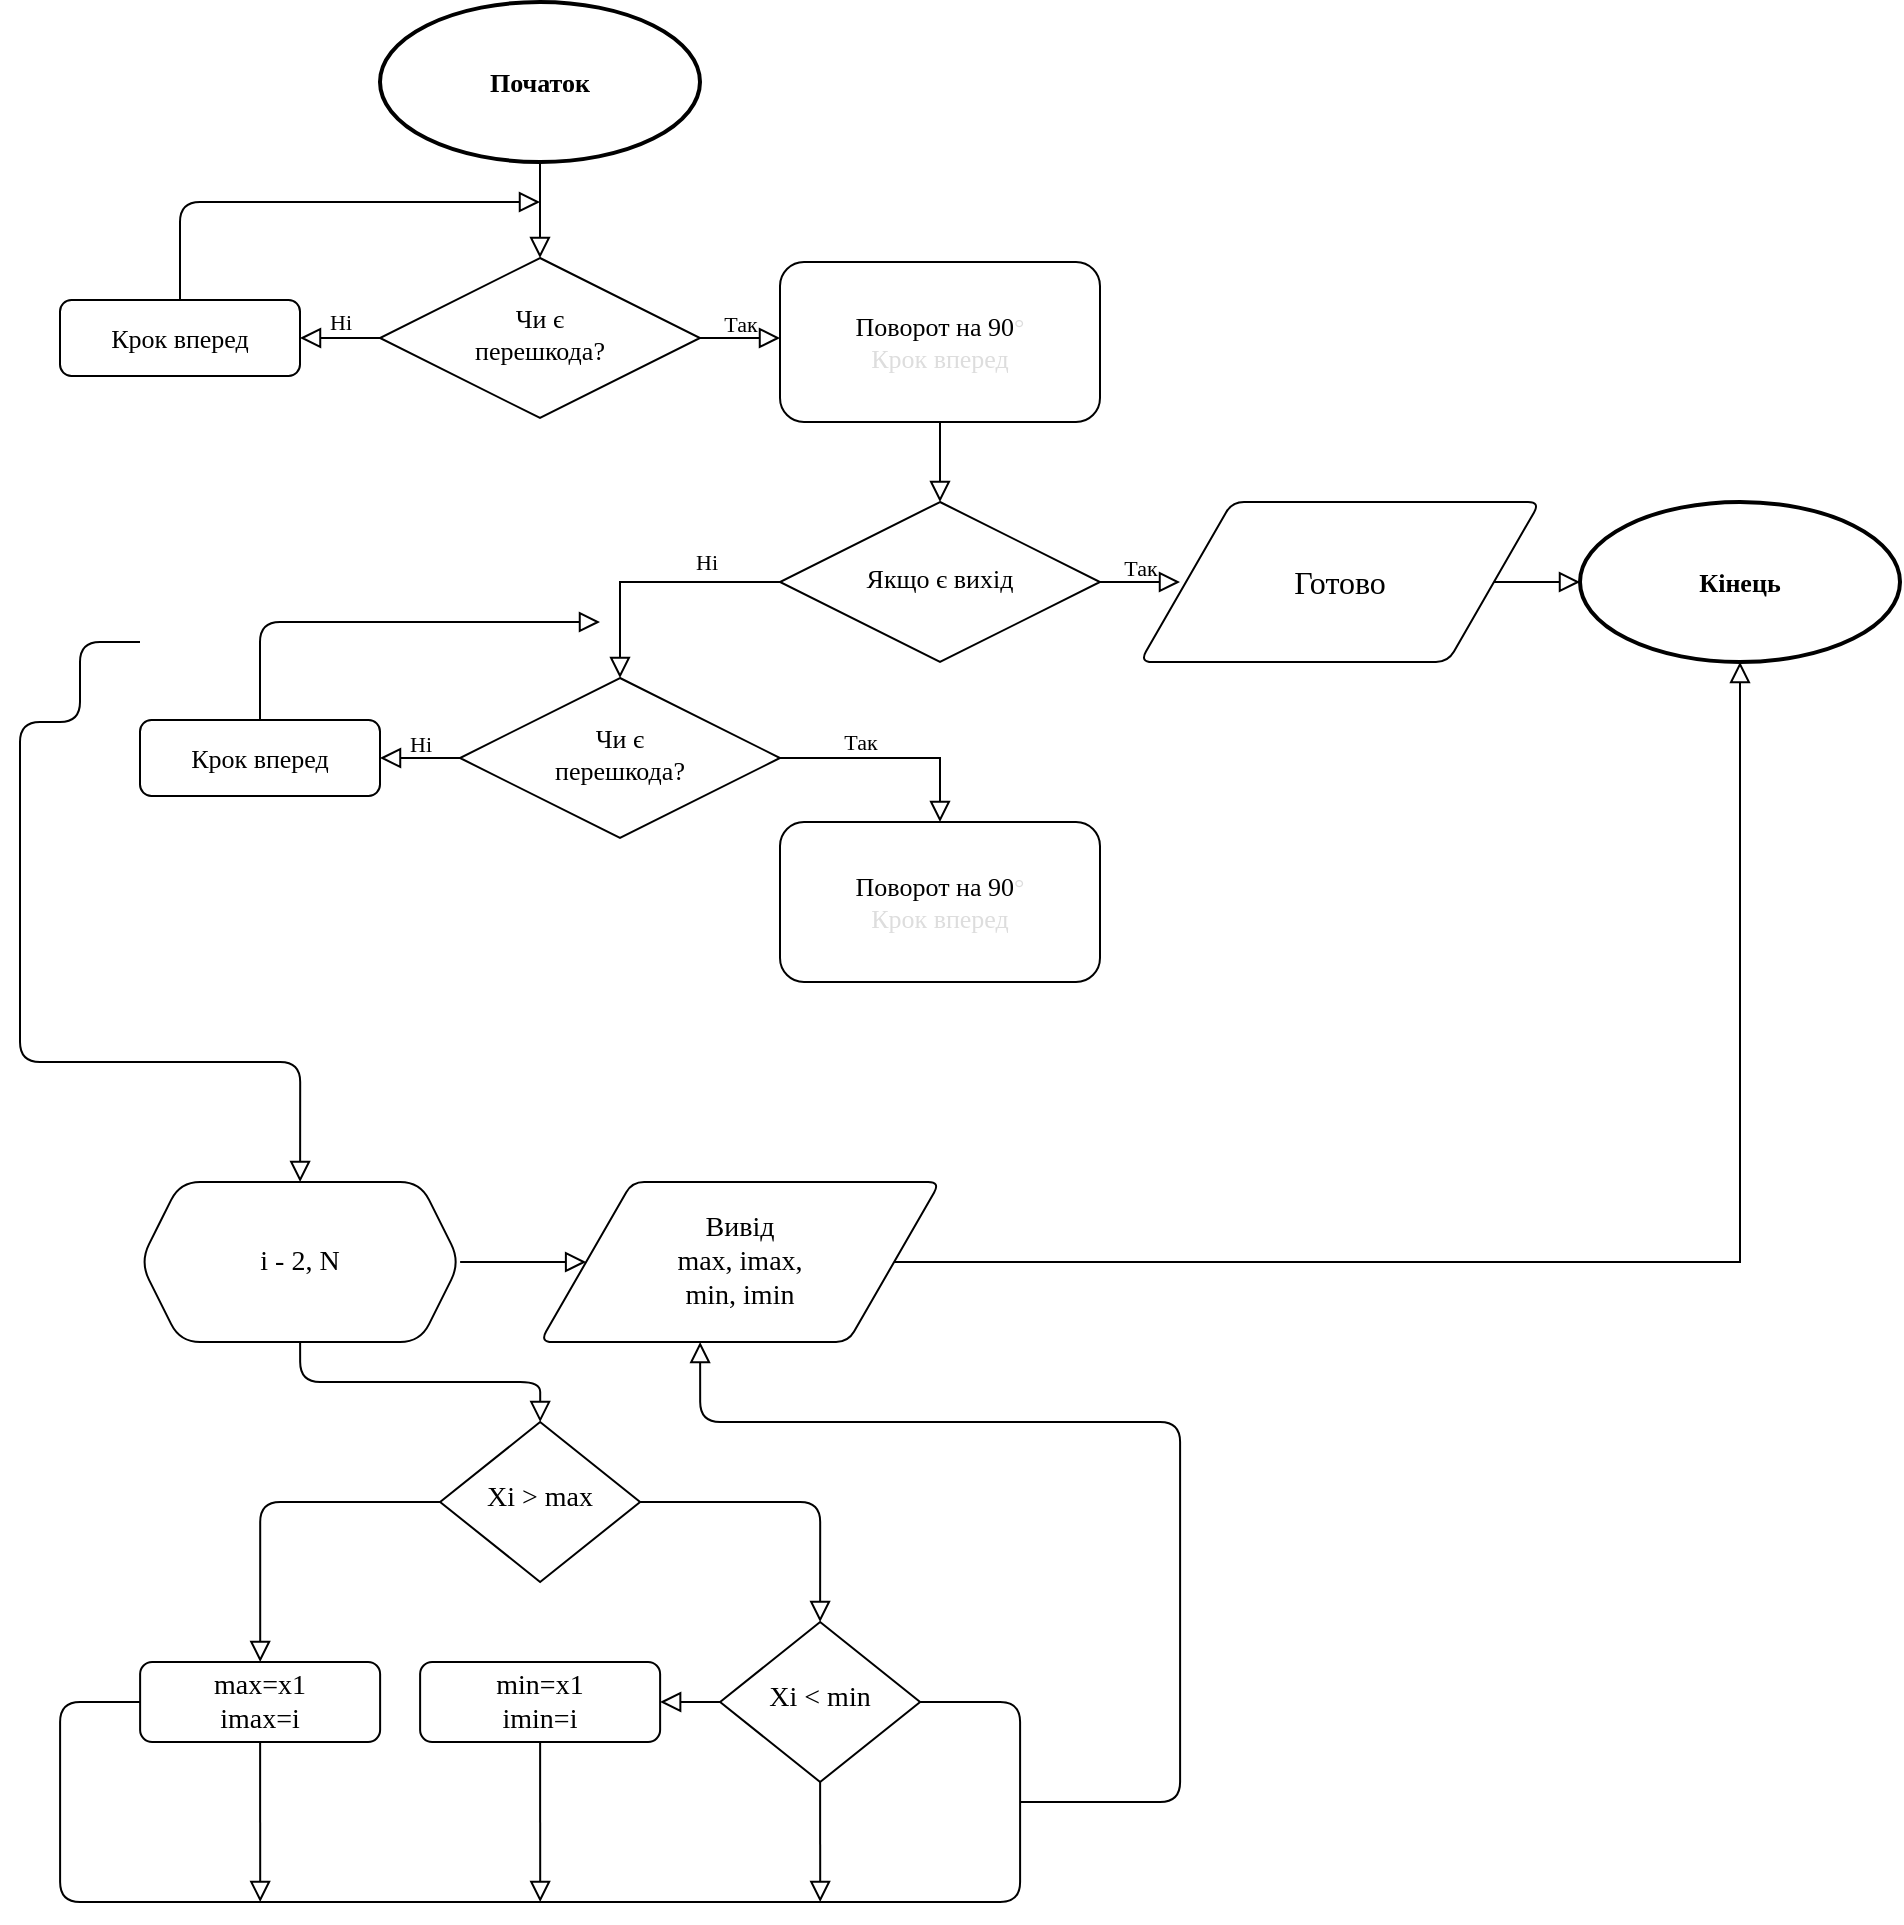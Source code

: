 <mxfile version="14.4.4" type="github">
  <diagram id="C5RBs43oDa-KdzZeNtuy" name="Page-1">
    <mxGraphModel dx="1199" dy="624" grid="1" gridSize="10" guides="1" tooltips="1" connect="1" arrows="1" fold="1" page="1" pageScale="1" pageWidth="1000" pageHeight="1000" math="0" shadow="0">
      <root>
        <mxCell id="WIyWlLk6GJQsqaUBKTNV-0" />
        <mxCell id="WIyWlLk6GJQsqaUBKTNV-1" parent="WIyWlLk6GJQsqaUBKTNV-0" />
        <mxCell id="WIyWlLk6GJQsqaUBKTNV-2" value="" style="rounded=1;html=1;jettySize=auto;orthogonalLoop=1;fontSize=11;endArrow=block;endFill=0;endSize=8;strokeWidth=1;shadow=0;labelBackgroundColor=none;edgeStyle=orthogonalEdgeStyle;entryX=0.5;entryY=0;entryDx=0;entryDy=0;" parent="WIyWlLk6GJQsqaUBKTNV-1" target="QRq6WLCsMnN_rYqQwL6p-9" edge="1">
          <mxGeometry relative="1" as="geometry">
            <mxPoint x="120" y="390" as="sourcePoint" />
            <Array as="points">
              <mxPoint x="90" y="390" />
              <mxPoint x="90" y="430" />
              <mxPoint x="60" y="430" />
              <mxPoint x="60" y="600" />
            </Array>
          </mxGeometry>
        </mxCell>
        <mxCell id="WIyWlLk6GJQsqaUBKTNV-3" value="&lt;font face=&quot;montserrat&quot; style=&quot;font-size: 13px&quot;&gt;Крок вперед&lt;/font&gt;" style="rounded=1;whiteSpace=wrap;html=1;fontSize=12;glass=0;strokeWidth=1;shadow=0;" parent="WIyWlLk6GJQsqaUBKTNV-1" vertex="1">
          <mxGeometry x="80" y="219" width="120" height="38" as="geometry" />
        </mxCell>
        <mxCell id="WIyWlLk6GJQsqaUBKTNV-4" value="" style="rounded=1;html=1;jettySize=auto;orthogonalLoop=1;fontSize=11;endArrow=block;endFill=0;endSize=8;strokeWidth=1;shadow=0;labelBackgroundColor=none;edgeStyle=orthogonalEdgeStyle;exitX=0.5;exitY=1;exitDx=0;exitDy=0;" parent="WIyWlLk6GJQsqaUBKTNV-1" source="QRq6WLCsMnN_rYqQwL6p-9" target="WIyWlLk6GJQsqaUBKTNV-10" edge="1">
          <mxGeometry y="20" relative="1" as="geometry">
            <mxPoint as="offset" />
          </mxGeometry>
        </mxCell>
        <mxCell id="WIyWlLk6GJQsqaUBKTNV-5" value="" style="edgeStyle=orthogonalEdgeStyle;rounded=0;html=1;jettySize=auto;orthogonalLoop=1;fontSize=11;endArrow=block;endFill=0;endSize=8;strokeWidth=1;shadow=0;labelBackgroundColor=none;exitX=1;exitY=0.5;exitDx=0;exitDy=0;entryX=0;entryY=0.5;entryDx=0;entryDy=0;" parent="WIyWlLk6GJQsqaUBKTNV-1" source="QRq6WLCsMnN_rYqQwL6p-9" target="QRq6WLCsMnN_rYqQwL6p-6" edge="1">
          <mxGeometry y="10" relative="1" as="geometry">
            <mxPoint as="offset" />
          </mxGeometry>
        </mxCell>
        <mxCell id="WIyWlLk6GJQsqaUBKTNV-8" value="" style="rounded=1;html=1;jettySize=auto;orthogonalLoop=1;fontSize=11;endArrow=block;endFill=0;endSize=8;strokeWidth=1;shadow=0;labelBackgroundColor=none;edgeStyle=orthogonalEdgeStyle;" parent="WIyWlLk6GJQsqaUBKTNV-1" source="WIyWlLk6GJQsqaUBKTNV-10" target="WIyWlLk6GJQsqaUBKTNV-11" edge="1">
          <mxGeometry x="-0.294" y="20" relative="1" as="geometry">
            <mxPoint as="offset" />
          </mxGeometry>
        </mxCell>
        <mxCell id="WIyWlLk6GJQsqaUBKTNV-9" value="" style="edgeStyle=orthogonalEdgeStyle;rounded=1;html=1;jettySize=auto;orthogonalLoop=1;fontSize=11;endArrow=block;endFill=0;endSize=8;strokeWidth=1;shadow=0;labelBackgroundColor=none;entryX=0.5;entryY=0;entryDx=0;entryDy=0;" parent="WIyWlLk6GJQsqaUBKTNV-1" source="WIyWlLk6GJQsqaUBKTNV-10" target="QRq6WLCsMnN_rYqQwL6p-17" edge="1">
          <mxGeometry y="10" relative="1" as="geometry">
            <mxPoint as="offset" />
          </mxGeometry>
        </mxCell>
        <mxCell id="WIyWlLk6GJQsqaUBKTNV-10" value="&lt;font face=&quot;montserrat&quot; data-font-src=&quot;https://fonts.googleapis.com/css?family=montserrat&quot; style=&quot;font-size: 14px&quot;&gt;Xi &amp;gt; max&lt;/font&gt;" style="rhombus;whiteSpace=wrap;html=1;shadow=0;fontFamily=Helvetica;fontSize=12;align=center;strokeWidth=1;spacing=6;spacingTop=-4;" parent="WIyWlLk6GJQsqaUBKTNV-1" vertex="1">
          <mxGeometry x="270.06" y="780" width="100" height="80" as="geometry" />
        </mxCell>
        <mxCell id="WIyWlLk6GJQsqaUBKTNV-11" value="&lt;font face=&quot;montserrat&quot; data-font-src=&quot;https://fonts.googleapis.com/css?family=montserrat&quot; style=&quot;font-size: 14px&quot;&gt;max=x1&lt;br&gt;imax=i&lt;br&gt;&lt;/font&gt;" style="rounded=1;whiteSpace=wrap;html=1;fontSize=12;glass=0;strokeWidth=1;shadow=0;" parent="WIyWlLk6GJQsqaUBKTNV-1" vertex="1">
          <mxGeometry x="120.06" y="900" width="120" height="40" as="geometry" />
        </mxCell>
        <mxCell id="QRq6WLCsMnN_rYqQwL6p-1" value="&lt;h4&gt;&lt;font face=&quot;montserrat&quot; data-font-src=&quot;https://fonts.googleapis.com/css?family=montserrat&quot; style=&quot;font-size: 13px&quot;&gt;Початок&lt;/font&gt;&lt;/h4&gt;" style="strokeWidth=2;html=1;shape=mxgraph.flowchart.start_1;whiteSpace=wrap;" parent="WIyWlLk6GJQsqaUBKTNV-1" vertex="1">
          <mxGeometry x="240" y="70" width="160" height="80" as="geometry" />
        </mxCell>
        <mxCell id="QRq6WLCsMnN_rYqQwL6p-3" value="" style="rounded=0;html=1;jettySize=auto;orthogonalLoop=1;fontSize=11;endArrow=block;endFill=0;endSize=8;strokeWidth=1;shadow=0;labelBackgroundColor=none;edgeStyle=orthogonalEdgeStyle;exitX=0.5;exitY=1;exitDx=0;exitDy=0;exitPerimeter=0;entryX=0.5;entryY=0;entryDx=0;entryDy=0;" parent="WIyWlLk6GJQsqaUBKTNV-1" source="QRq6WLCsMnN_rYqQwL6p-1" target="kT5KfvmVQ0m3QfQf7nbg-0" edge="1">
          <mxGeometry relative="1" as="geometry">
            <mxPoint x="390" y="190" as="sourcePoint" />
            <mxPoint x="320" y="200" as="targetPoint" />
          </mxGeometry>
        </mxCell>
        <mxCell id="QRq6WLCsMnN_rYqQwL6p-6" value="&lt;font style=&quot;font-size: 14px&quot; face=&quot;montserrat&quot; data-font-src=&quot;https://fonts.googleapis.com/css?family=montserrat&quot;&gt;Вивід&lt;br&gt;max, imax,&lt;br&gt;min, imin&lt;/font&gt;" style="shape=parallelogram;html=1;strokeWidth=1;perimeter=parallelogramPerimeter;whiteSpace=wrap;rounded=1;arcSize=12;size=0.23;" parent="WIyWlLk6GJQsqaUBKTNV-1" vertex="1">
          <mxGeometry x="320.06" y="660" width="200" height="80" as="geometry" />
        </mxCell>
        <mxCell id="QRq6WLCsMnN_rYqQwL6p-9" value="&lt;font face=&quot;montserrat&quot; data-font-src=&quot;https://fonts.googleapis.com/css?family=montserrat&quot; style=&quot;font-size: 14px&quot;&gt;i - 2, N&lt;/font&gt;" style="shape=hexagon;perimeter=hexagonPerimeter2;whiteSpace=wrap;html=1;fixedSize=1;strokeWidth=1;rounded=1;shadow=0;sketch=0;" parent="WIyWlLk6GJQsqaUBKTNV-1" vertex="1">
          <mxGeometry x="120.06" y="660" width="160" height="80" as="geometry" />
        </mxCell>
        <mxCell id="QRq6WLCsMnN_rYqQwL6p-10" value="&lt;font face=&quot;montserrat&quot; data-font-src=&quot;https://fonts.googleapis.com/css?family=montserrat&quot; style=&quot;font-size: 14px&quot;&gt;min=x1&lt;br&gt;imin=i&lt;br&gt;&lt;/font&gt;" style="rounded=1;whiteSpace=wrap;html=1;fontSize=12;glass=0;strokeWidth=1;shadow=0;" parent="WIyWlLk6GJQsqaUBKTNV-1" vertex="1">
          <mxGeometry x="260.06" y="900" width="120" height="40" as="geometry" />
        </mxCell>
        <mxCell id="QRq6WLCsMnN_rYqQwL6p-12" value="" style="edgeStyle=orthogonalEdgeStyle;rounded=0;html=1;jettySize=auto;orthogonalLoop=1;fontSize=11;endArrow=block;endFill=0;endSize=8;strokeWidth=1;shadow=0;labelBackgroundColor=none;exitX=0;exitY=0.5;exitDx=0;exitDy=0;entryX=1;entryY=0.5;entryDx=0;entryDy=0;" parent="WIyWlLk6GJQsqaUBKTNV-1" source="QRq6WLCsMnN_rYqQwL6p-17" target="QRq6WLCsMnN_rYqQwL6p-10" edge="1">
          <mxGeometry y="10" relative="1" as="geometry">
            <mxPoint as="offset" />
            <mxPoint x="420.12" y="710" as="sourcePoint" />
            <mxPoint x="500.82" y="710" as="targetPoint" />
          </mxGeometry>
        </mxCell>
        <mxCell id="QRq6WLCsMnN_rYqQwL6p-13" value="" style="edgeStyle=orthogonalEdgeStyle;html=1;jettySize=auto;orthogonalLoop=1;fontSize=11;endArrow=none;endFill=0;endSize=8;strokeWidth=1;shadow=0;labelBackgroundColor=none;exitX=0;exitY=0.5;exitDx=0;exitDy=0;entryX=1;entryY=0.5;entryDx=0;entryDy=0;rounded=1;startArrow=none;startFill=0;" parent="WIyWlLk6GJQsqaUBKTNV-1" source="WIyWlLk6GJQsqaUBKTNV-11" target="QRq6WLCsMnN_rYqQwL6p-17" edge="1">
          <mxGeometry y="10" relative="1" as="geometry">
            <mxPoint as="offset" />
            <mxPoint x="440.12" y="930.0" as="sourcePoint" />
            <mxPoint x="540.12" y="1010" as="targetPoint" />
            <Array as="points">
              <mxPoint x="80.06" y="920" />
              <mxPoint x="80.06" y="1020" />
              <mxPoint x="560.06" y="1020" />
              <mxPoint x="560.06" y="920" />
            </Array>
          </mxGeometry>
        </mxCell>
        <mxCell id="QRq6WLCsMnN_rYqQwL6p-14" value="" style="edgeStyle=orthogonalEdgeStyle;rounded=1;html=1;jettySize=auto;orthogonalLoop=1;fontSize=11;endArrow=block;endFill=0;endSize=8;strokeWidth=1;shadow=0;labelBackgroundColor=none;exitX=0.5;exitY=1;exitDx=0;exitDy=0;" parent="WIyWlLk6GJQsqaUBKTNV-1" source="QRq6WLCsMnN_rYqQwL6p-10" edge="1">
          <mxGeometry y="10" relative="1" as="geometry">
            <mxPoint as="offset" />
            <mxPoint x="330.12" y="980" as="sourcePoint" />
            <mxPoint x="320.06" y="1020" as="targetPoint" />
            <Array as="points">
              <mxPoint x="320.06" y="1020" />
            </Array>
          </mxGeometry>
        </mxCell>
        <mxCell id="QRq6WLCsMnN_rYqQwL6p-15" value="" style="edgeStyle=orthogonalEdgeStyle;rounded=1;html=1;jettySize=auto;orthogonalLoop=1;fontSize=11;endArrow=block;endFill=0;endSize=8;strokeWidth=1;shadow=0;labelBackgroundColor=none;exitX=0.5;exitY=1;exitDx=0;exitDy=0;" parent="WIyWlLk6GJQsqaUBKTNV-1" source="WIyWlLk6GJQsqaUBKTNV-11" edge="1">
          <mxGeometry y="10" relative="1" as="geometry">
            <mxPoint as="offset" />
            <mxPoint x="169.62" y="980" as="sourcePoint" />
            <mxPoint x="180.06" y="1020" as="targetPoint" />
            <Array as="points">
              <mxPoint x="180.06" y="1020" />
            </Array>
          </mxGeometry>
        </mxCell>
        <mxCell id="QRq6WLCsMnN_rYqQwL6p-16" value="" style="edgeStyle=orthogonalEdgeStyle;rounded=0;html=1;jettySize=auto;orthogonalLoop=1;fontSize=11;endArrow=block;endFill=0;endSize=8;strokeWidth=1;shadow=0;labelBackgroundColor=none;exitX=0.5;exitY=1;exitDx=0;exitDy=0;" parent="WIyWlLk6GJQsqaUBKTNV-1" source="QRq6WLCsMnN_rYqQwL6p-17" edge="1">
          <mxGeometry y="10" relative="1" as="geometry">
            <mxPoint as="offset" />
            <mxPoint x="460.12" y="950" as="sourcePoint" />
            <mxPoint x="460.06" y="1020" as="targetPoint" />
            <Array as="points">
              <mxPoint x="460.06" y="1020" />
            </Array>
          </mxGeometry>
        </mxCell>
        <mxCell id="QRq6WLCsMnN_rYqQwL6p-17" value="&lt;span style=&quot;font-family: &amp;#34;montserrat&amp;#34; ; font-size: 14px&quot;&gt;Xi &amp;lt; min&lt;/span&gt;" style="rhombus;whiteSpace=wrap;html=1;shadow=0;fontFamily=Helvetica;fontSize=12;align=center;strokeWidth=1;spacing=6;spacingTop=-4;" parent="WIyWlLk6GJQsqaUBKTNV-1" vertex="1">
          <mxGeometry x="410.06" y="880" width="100" height="80" as="geometry" />
        </mxCell>
        <mxCell id="QRq6WLCsMnN_rYqQwL6p-20" value="&lt;h4&gt;&lt;font face=&quot;montserrat&quot;&gt;&lt;span style=&quot;font-size: 13px&quot;&gt;Кінець&lt;/span&gt;&lt;/font&gt;&lt;/h4&gt;" style="strokeWidth=2;html=1;shape=mxgraph.flowchart.start_1;whiteSpace=wrap;" parent="WIyWlLk6GJQsqaUBKTNV-1" vertex="1">
          <mxGeometry x="840" y="320" width="160" height="80" as="geometry" />
        </mxCell>
        <mxCell id="QRq6WLCsMnN_rYqQwL6p-21" value="" style="edgeStyle=orthogonalEdgeStyle;rounded=0;html=1;jettySize=auto;orthogonalLoop=1;fontSize=11;endArrow=block;endFill=0;endSize=8;strokeWidth=1;shadow=0;labelBackgroundColor=none;exitX=1;exitY=0.5;exitDx=0;exitDy=0;" parent="WIyWlLk6GJQsqaUBKTNV-1" source="QRq6WLCsMnN_rYqQwL6p-6" target="QRq6WLCsMnN_rYqQwL6p-20" edge="1">
          <mxGeometry y="10" relative="1" as="geometry">
            <mxPoint as="offset" />
            <mxPoint x="310.0" y="650" as="sourcePoint" />
            <mxPoint x="370.7" y="650" as="targetPoint" />
          </mxGeometry>
        </mxCell>
        <mxCell id="QRq6WLCsMnN_rYqQwL6p-22" value="" style="edgeStyle=orthogonalEdgeStyle;rounded=1;html=1;jettySize=auto;orthogonalLoop=1;fontSize=11;endArrow=block;endFill=0;endSize=8;strokeWidth=1;shadow=0;labelBackgroundColor=none;" parent="WIyWlLk6GJQsqaUBKTNV-1" edge="1">
          <mxGeometry y="10" relative="1" as="geometry">
            <mxPoint as="offset" />
            <mxPoint x="560.06" y="970" as="sourcePoint" />
            <mxPoint x="400.06" y="740" as="targetPoint" />
            <Array as="points">
              <mxPoint x="560.06" y="970" />
              <mxPoint x="640.06" y="970" />
              <mxPoint x="640.06" y="780" />
              <mxPoint x="400.06" y="780" />
            </Array>
          </mxGeometry>
        </mxCell>
        <mxCell id="kT5KfvmVQ0m3QfQf7nbg-0" value="&lt;font face=&quot;montserrat&quot; data-font-src=&quot;https://fonts.googleapis.com/css?family=montserrat&quot; style=&quot;font-size: 13px&quot;&gt;Чи є &lt;br&gt;перешкода?&lt;/font&gt;" style="rhombus;whiteSpace=wrap;html=1;shadow=0;fontFamily=Helvetica;fontSize=12;align=center;strokeWidth=1;spacing=6;spacingTop=-4;" parent="WIyWlLk6GJQsqaUBKTNV-1" vertex="1">
          <mxGeometry x="240" y="198" width="160" height="80" as="geometry" />
        </mxCell>
        <mxCell id="kT5KfvmVQ0m3QfQf7nbg-2" value="Ні" style="rounded=0;html=1;jettySize=auto;orthogonalLoop=1;fontSize=11;endArrow=block;endFill=0;endSize=8;strokeWidth=1;shadow=0;labelBackgroundColor=none;edgeStyle=orthogonalEdgeStyle;exitX=0;exitY=0.5;exitDx=0;exitDy=0;entryX=1;entryY=0.5;entryDx=0;entryDy=0;fontFamily=montserrat;fontSource=https%3A%2F%2Ffonts.googleapis.com%2Fcss%3Ffamily%3Dmontserrat;" parent="WIyWlLk6GJQsqaUBKTNV-1" source="kT5KfvmVQ0m3QfQf7nbg-0" target="WIyWlLk6GJQsqaUBKTNV-3" edge="1">
          <mxGeometry y="-8" relative="1" as="geometry">
            <mxPoint x="330" y="170" as="sourcePoint" />
            <mxPoint x="330" y="208" as="targetPoint" />
            <mxPoint as="offset" />
          </mxGeometry>
        </mxCell>
        <mxCell id="-O6FgKp2v_EAUCKMPQ80-0" value="" style="rounded=1;html=1;jettySize=auto;orthogonalLoop=1;fontSize=11;endArrow=block;endFill=0;endSize=8;strokeWidth=1;shadow=0;labelBackgroundColor=none;edgeStyle=orthogonalEdgeStyle;exitX=0.5;exitY=0;exitDx=0;exitDy=0;" edge="1" parent="WIyWlLk6GJQsqaUBKTNV-1" source="WIyWlLk6GJQsqaUBKTNV-3">
          <mxGeometry relative="1" as="geometry">
            <mxPoint x="330" y="288" as="sourcePoint" />
            <mxPoint x="320" y="170" as="targetPoint" />
            <Array as="points">
              <mxPoint x="140" y="170" />
              <mxPoint x="320" y="170" />
            </Array>
          </mxGeometry>
        </mxCell>
        <mxCell id="-O6FgKp2v_EAUCKMPQ80-3" value="Так" style="rounded=0;html=1;jettySize=auto;orthogonalLoop=1;fontSize=11;endArrow=block;endFill=0;endSize=8;strokeWidth=1;shadow=0;labelBackgroundColor=none;edgeStyle=orthogonalEdgeStyle;exitX=1;exitY=0.5;exitDx=0;exitDy=0;fontFamily=montserrat;fontSource=https%3A%2F%2Ffonts.googleapis.com%2Fcss%3Ffamily%3Dmontserrat;" edge="1" parent="WIyWlLk6GJQsqaUBKTNV-1" source="kT5KfvmVQ0m3QfQf7nbg-0">
          <mxGeometry y="8" relative="1" as="geometry">
            <mxPoint x="250" y="248" as="sourcePoint" />
            <mxPoint x="440" y="238" as="targetPoint" />
            <mxPoint as="offset" />
          </mxGeometry>
        </mxCell>
        <mxCell id="-O6FgKp2v_EAUCKMPQ80-4" value="&lt;font face=&quot;montserrat&quot; style=&quot;font-size: 13px&quot; data-font-src=&quot;https://fonts.googleapis.com/css?family=montserrat&quot;&gt;Поворот на 90&lt;/font&gt;&lt;span style=&quot;color: rgb(221 , 221 , 221) ; text-align: left ; font-size: 13px&quot;&gt;&lt;font style=&quot;font-size: 13px&quot; face=&quot;montserrat&quot; data-font-src=&quot;https://fonts.googleapis.com/css?family=montserrat&quot;&gt;°&lt;br&gt;Крок вперед&lt;/font&gt;&lt;br&gt;&lt;/span&gt;" style="rounded=1;whiteSpace=wrap;html=1;fontSize=12;glass=0;strokeWidth=1;shadow=0;" vertex="1" parent="WIyWlLk6GJQsqaUBKTNV-1">
          <mxGeometry x="440" y="200" width="160" height="80" as="geometry" />
        </mxCell>
        <mxCell id="-O6FgKp2v_EAUCKMPQ80-5" value="&lt;font face=&quot;montserrat&quot;&gt;&lt;span style=&quot;font-size: 13px&quot;&gt;Якщо є вихід&lt;/span&gt;&lt;/font&gt;" style="rhombus;whiteSpace=wrap;html=1;shadow=0;fontFamily=Helvetica;fontSize=12;align=center;strokeWidth=1;spacing=6;spacingTop=-4;" vertex="1" parent="WIyWlLk6GJQsqaUBKTNV-1">
          <mxGeometry x="440" y="320" width="160" height="80" as="geometry" />
        </mxCell>
        <mxCell id="-O6FgKp2v_EAUCKMPQ80-6" value="Ні" style="rounded=0;html=1;jettySize=auto;orthogonalLoop=1;fontSize=11;endArrow=block;endFill=0;endSize=8;strokeWidth=1;shadow=0;labelBackgroundColor=none;edgeStyle=orthogonalEdgeStyle;exitX=0;exitY=0.5;exitDx=0;exitDy=0;fontFamily=montserrat;fontSource=https%3A%2F%2Ffonts.googleapis.com%2Fcss%3Ffamily%3Dmontserrat;entryX=0.5;entryY=0;entryDx=0;entryDy=0;" edge="1" parent="WIyWlLk6GJQsqaUBKTNV-1" source="-O6FgKp2v_EAUCKMPQ80-5" target="-O6FgKp2v_EAUCKMPQ80-12">
          <mxGeometry x="-0.42" y="-10" relative="1" as="geometry">
            <mxPoint x="530" y="292" as="sourcePoint" />
            <mxPoint x="340" y="360" as="targetPoint" />
            <mxPoint as="offset" />
          </mxGeometry>
        </mxCell>
        <mxCell id="-O6FgKp2v_EAUCKMPQ80-7" value="Так" style="rounded=0;html=1;jettySize=auto;orthogonalLoop=1;fontSize=11;endArrow=block;endFill=0;endSize=8;strokeWidth=1;shadow=0;labelBackgroundColor=none;edgeStyle=orthogonalEdgeStyle;exitX=1;exitY=0.5;exitDx=0;exitDy=0;fontFamily=montserrat;fontSource=https%3A%2F%2Ffonts.googleapis.com%2Fcss%3Ffamily%3Dmontserrat;" edge="1" parent="WIyWlLk6GJQsqaUBKTNV-1" source="-O6FgKp2v_EAUCKMPQ80-5">
          <mxGeometry y="8" relative="1" as="geometry">
            <mxPoint x="450" y="370" as="sourcePoint" />
            <mxPoint x="640.0" y="360.0" as="targetPoint" />
            <mxPoint as="offset" />
          </mxGeometry>
        </mxCell>
        <mxCell id="-O6FgKp2v_EAUCKMPQ80-8" value="" style="rounded=0;html=1;jettySize=auto;orthogonalLoop=1;fontSize=11;endArrow=block;endFill=0;endSize=8;strokeWidth=1;shadow=0;labelBackgroundColor=none;edgeStyle=orthogonalEdgeStyle;exitX=0.5;exitY=1;exitDx=0;exitDy=0;entryX=0.5;entryY=0;entryDx=0;entryDy=0;" edge="1" parent="WIyWlLk6GJQsqaUBKTNV-1" source="-O6FgKp2v_EAUCKMPQ80-4" target="-O6FgKp2v_EAUCKMPQ80-5">
          <mxGeometry relative="1" as="geometry">
            <mxPoint x="330.0" y="160" as="sourcePoint" />
            <mxPoint x="330.0" y="208.0" as="targetPoint" />
          </mxGeometry>
        </mxCell>
        <mxCell id="-O6FgKp2v_EAUCKMPQ80-9" value="&lt;font face=&quot;montserrat&quot; style=&quot;font-size: 16px&quot;&gt;Готово&lt;/font&gt;" style="shape=parallelogram;html=1;strokeWidth=1;perimeter=parallelogramPerimeter;whiteSpace=wrap;rounded=1;arcSize=12;size=0.23;" vertex="1" parent="WIyWlLk6GJQsqaUBKTNV-1">
          <mxGeometry x="620" y="320" width="200" height="80" as="geometry" />
        </mxCell>
        <mxCell id="-O6FgKp2v_EAUCKMPQ80-10" value="" style="rounded=0;html=1;jettySize=auto;orthogonalLoop=1;fontSize=11;endArrow=block;endFill=0;endSize=8;strokeWidth=1;shadow=0;labelBackgroundColor=none;edgeStyle=orthogonalEdgeStyle;exitX=1;exitY=0.5;exitDx=0;exitDy=0;" edge="1" parent="WIyWlLk6GJQsqaUBKTNV-1" source="-O6FgKp2v_EAUCKMPQ80-9" target="QRq6WLCsMnN_rYqQwL6p-20">
          <mxGeometry relative="1" as="geometry">
            <mxPoint x="330.0" y="160" as="sourcePoint" />
            <mxPoint x="830" y="340" as="targetPoint" />
            <Array as="points">
              <mxPoint x="810" y="360" />
              <mxPoint x="810" y="360" />
            </Array>
          </mxGeometry>
        </mxCell>
        <mxCell id="-O6FgKp2v_EAUCKMPQ80-11" value="&lt;font face=&quot;montserrat&quot; style=&quot;font-size: 13px&quot;&gt;Крок вперед&lt;/font&gt;" style="rounded=1;whiteSpace=wrap;html=1;fontSize=12;glass=0;strokeWidth=1;shadow=0;" vertex="1" parent="WIyWlLk6GJQsqaUBKTNV-1">
          <mxGeometry x="120" y="429" width="120" height="38" as="geometry" />
        </mxCell>
        <mxCell id="-O6FgKp2v_EAUCKMPQ80-12" value="&lt;font face=&quot;montserrat&quot; data-font-src=&quot;https://fonts.googleapis.com/css?family=montserrat&quot; style=&quot;font-size: 13px&quot;&gt;Чи є &lt;br&gt;перешкода?&lt;/font&gt;" style="rhombus;whiteSpace=wrap;html=1;shadow=0;fontFamily=Helvetica;fontSize=12;align=center;strokeWidth=1;spacing=6;spacingTop=-4;" vertex="1" parent="WIyWlLk6GJQsqaUBKTNV-1">
          <mxGeometry x="280" y="408" width="160" height="80" as="geometry" />
        </mxCell>
        <mxCell id="-O6FgKp2v_EAUCKMPQ80-13" value="Ні" style="rounded=0;html=1;jettySize=auto;orthogonalLoop=1;fontSize=11;endArrow=block;endFill=0;endSize=8;strokeWidth=1;shadow=0;labelBackgroundColor=none;edgeStyle=orthogonalEdgeStyle;exitX=0;exitY=0.5;exitDx=0;exitDy=0;entryX=1;entryY=0.5;entryDx=0;entryDy=0;fontFamily=montserrat;fontSource=https%3A%2F%2Ffonts.googleapis.com%2Fcss%3Ffamily%3Dmontserrat;" edge="1" parent="WIyWlLk6GJQsqaUBKTNV-1" source="-O6FgKp2v_EAUCKMPQ80-12">
          <mxGeometry y="-8" relative="1" as="geometry">
            <mxPoint x="370" y="380" as="sourcePoint" />
            <mxPoint x="240" y="448" as="targetPoint" />
            <mxPoint as="offset" />
          </mxGeometry>
        </mxCell>
        <mxCell id="-O6FgKp2v_EAUCKMPQ80-14" value="" style="rounded=1;html=1;jettySize=auto;orthogonalLoop=1;fontSize=11;endArrow=block;endFill=0;endSize=8;strokeWidth=1;shadow=0;labelBackgroundColor=none;edgeStyle=orthogonalEdgeStyle;exitX=0.5;exitY=0;exitDx=0;exitDy=0;" edge="1" parent="WIyWlLk6GJQsqaUBKTNV-1" source="-O6FgKp2v_EAUCKMPQ80-11">
          <mxGeometry relative="1" as="geometry">
            <mxPoint x="360" y="498" as="sourcePoint" />
            <mxPoint x="350.0" y="380" as="targetPoint" />
            <Array as="points">
              <mxPoint x="180" y="380" />
            </Array>
          </mxGeometry>
        </mxCell>
        <mxCell id="-O6FgKp2v_EAUCKMPQ80-15" value="Так" style="rounded=0;html=1;jettySize=auto;orthogonalLoop=1;fontSize=11;endArrow=block;endFill=0;endSize=8;strokeWidth=1;shadow=0;labelBackgroundColor=none;edgeStyle=orthogonalEdgeStyle;exitX=1;exitY=0.5;exitDx=0;exitDy=0;fontFamily=montserrat;fontSource=https%3A%2F%2Ffonts.googleapis.com%2Fcss%3Ffamily%3Dmontserrat;entryX=0.5;entryY=0;entryDx=0;entryDy=0;" edge="1" parent="WIyWlLk6GJQsqaUBKTNV-1" source="-O6FgKp2v_EAUCKMPQ80-12" target="-O6FgKp2v_EAUCKMPQ80-16">
          <mxGeometry x="-0.285" y="8" relative="1" as="geometry">
            <mxPoint x="290" y="458" as="sourcePoint" />
            <mxPoint x="480.0" y="448.0" as="targetPoint" />
            <mxPoint as="offset" />
          </mxGeometry>
        </mxCell>
        <mxCell id="-O6FgKp2v_EAUCKMPQ80-16" value="&lt;font face=&quot;montserrat&quot; style=&quot;font-size: 13px&quot; data-font-src=&quot;https://fonts.googleapis.com/css?family=montserrat&quot;&gt;Поворот на 90&lt;/font&gt;&lt;span style=&quot;color: rgb(221 , 221 , 221) ; text-align: left ; font-size: 13px&quot;&gt;&lt;font style=&quot;font-size: 13px&quot; face=&quot;montserrat&quot; data-font-src=&quot;https://fonts.googleapis.com/css?family=montserrat&quot;&gt;°&lt;br&gt;Крок вперед&lt;/font&gt;&lt;br&gt;&lt;/span&gt;" style="rounded=1;whiteSpace=wrap;html=1;fontSize=12;glass=0;strokeWidth=1;shadow=0;" vertex="1" parent="WIyWlLk6GJQsqaUBKTNV-1">
          <mxGeometry x="440" y="480" width="160" height="80" as="geometry" />
        </mxCell>
      </root>
    </mxGraphModel>
  </diagram>
</mxfile>
